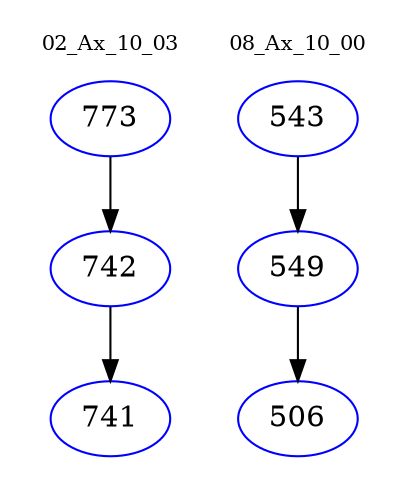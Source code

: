 digraph{
subgraph cluster_0 {
color = white
label = "02_Ax_10_03";
fontsize=10;
T0_773 [label="773", color="blue"]
T0_773 -> T0_742 [color="black"]
T0_742 [label="742", color="blue"]
T0_742 -> T0_741 [color="black"]
T0_741 [label="741", color="blue"]
}
subgraph cluster_1 {
color = white
label = "08_Ax_10_00";
fontsize=10;
T1_543 [label="543", color="blue"]
T1_543 -> T1_549 [color="black"]
T1_549 [label="549", color="blue"]
T1_549 -> T1_506 [color="black"]
T1_506 [label="506", color="blue"]
}
}
